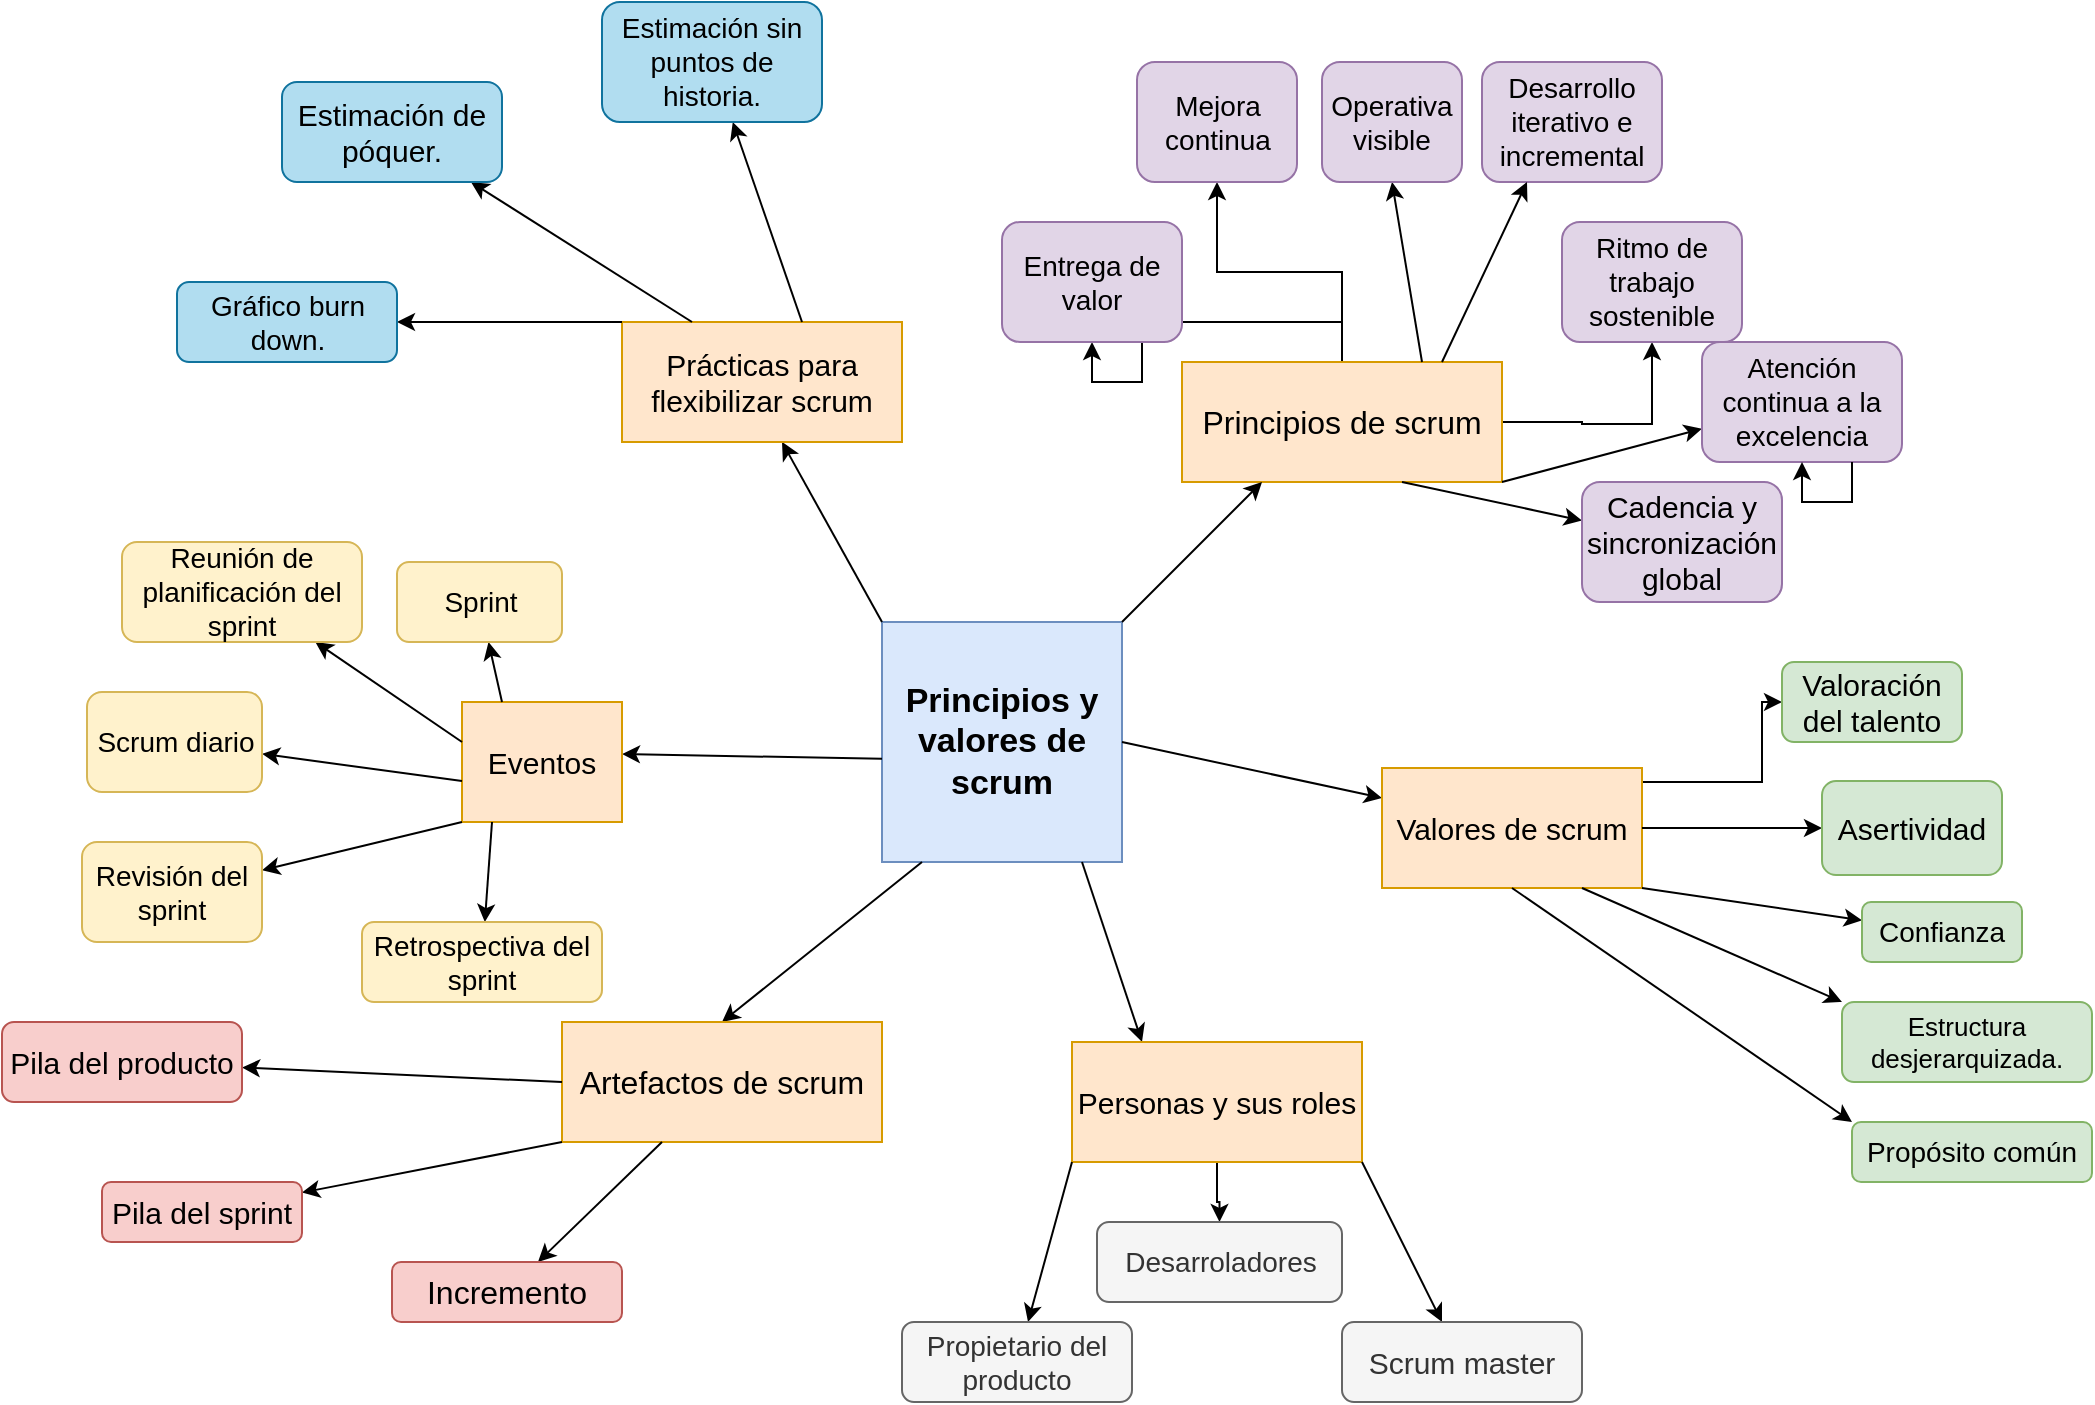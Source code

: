 <mxfile version="24.2.5" type="device">
  <diagram name="Página-1" id="0n7V2en1S2K6Z9hnCtZC">
    <mxGraphModel dx="1363" dy="866" grid="1" gridSize="10" guides="1" tooltips="1" connect="1" arrows="1" fold="1" page="1" pageScale="1" pageWidth="1169" pageHeight="827" math="0" shadow="0">
      <root>
        <mxCell id="0" />
        <mxCell id="1" parent="0" />
        <mxCell id="sfrGcqZwUhOFPaI1AQhU-1" value="&lt;b&gt;&lt;font style=&quot;font-size: 17px;&quot;&gt;Principios y valores de scrum&lt;/font&gt;&lt;/b&gt;" style="whiteSpace=wrap;html=1;aspect=fixed;fillColor=#dae8fc;strokeColor=#6c8ebf;" vertex="1" parent="1">
          <mxGeometry x="490" y="340" width="120" height="120" as="geometry" />
        </mxCell>
        <mxCell id="sfrGcqZwUhOFPaI1AQhU-3" value="" style="endArrow=classic;html=1;rounded=0;entryX=0;entryY=0.25;entryDx=0;entryDy=0;" edge="1" parent="1" target="sfrGcqZwUhOFPaI1AQhU-5">
          <mxGeometry width="50" height="50" relative="1" as="geometry">
            <mxPoint x="610" y="400" as="sourcePoint" />
            <mxPoint x="740" y="400" as="targetPoint" />
          </mxGeometry>
        </mxCell>
        <mxCell id="sfrGcqZwUhOFPaI1AQhU-22" style="edgeStyle=orthogonalEdgeStyle;rounded=0;orthogonalLoop=1;jettySize=auto;html=1;entryX=0.5;entryY=1;entryDx=0;entryDy=0;" edge="1" parent="1" source="sfrGcqZwUhOFPaI1AQhU-4" target="sfrGcqZwUhOFPaI1AQhU-34">
          <mxGeometry relative="1" as="geometry">
            <mxPoint x="890" y="220" as="targetPoint" />
            <Array as="points">
              <mxPoint x="840" y="240" />
              <mxPoint x="875" y="241" />
            </Array>
          </mxGeometry>
        </mxCell>
        <mxCell id="sfrGcqZwUhOFPaI1AQhU-23" style="edgeStyle=orthogonalEdgeStyle;rounded=0;orthogonalLoop=1;jettySize=auto;html=1;entryX=0.5;entryY=1;entryDx=0;entryDy=0;" edge="1" parent="1" source="sfrGcqZwUhOFPaI1AQhU-4" target="sfrGcqZwUhOFPaI1AQhU-31">
          <mxGeometry relative="1" as="geometry">
            <mxPoint x="700" y="120" as="targetPoint" />
          </mxGeometry>
        </mxCell>
        <mxCell id="sfrGcqZwUhOFPaI1AQhU-25" style="edgeStyle=orthogonalEdgeStyle;rounded=0;orthogonalLoop=1;jettySize=auto;html=1;entryX=0.5;entryY=1;entryDx=0;entryDy=0;" edge="1" parent="1" source="sfrGcqZwUhOFPaI1AQhU-4" target="sfrGcqZwUhOFPaI1AQhU-30">
          <mxGeometry relative="1" as="geometry">
            <mxPoint x="600" y="140" as="targetPoint" />
          </mxGeometry>
        </mxCell>
        <mxCell id="sfrGcqZwUhOFPaI1AQhU-4" value="&lt;font style=&quot;font-size: 16px;&quot;&gt;Principios de scrum&lt;/font&gt;" style="rounded=0;whiteSpace=wrap;html=1;fillColor=#ffe6cc;strokeColor=#d79b00;" vertex="1" parent="1">
          <mxGeometry x="640" y="210" width="160" height="60" as="geometry" />
        </mxCell>
        <mxCell id="sfrGcqZwUhOFPaI1AQhU-44" style="edgeStyle=orthogonalEdgeStyle;rounded=0;orthogonalLoop=1;jettySize=auto;html=1;" edge="1" parent="1" source="sfrGcqZwUhOFPaI1AQhU-5" target="sfrGcqZwUhOFPaI1AQhU-47">
          <mxGeometry relative="1" as="geometry">
            <mxPoint x="950" y="400" as="targetPoint" />
            <Array as="points">
              <mxPoint x="930" y="420" />
            </Array>
          </mxGeometry>
        </mxCell>
        <mxCell id="sfrGcqZwUhOFPaI1AQhU-5" value="&lt;font style=&quot;font-size: 15px;&quot;&gt;Valores de scrum&lt;/font&gt;" style="rounded=0;whiteSpace=wrap;html=1;fillColor=#ffe6cc;strokeColor=#d79b00;" vertex="1" parent="1">
          <mxGeometry x="740" y="413" width="130" height="60" as="geometry" />
        </mxCell>
        <mxCell id="sfrGcqZwUhOFPaI1AQhU-7" value="" style="endArrow=classic;html=1;rounded=0;" edge="1" parent="1">
          <mxGeometry width="50" height="50" relative="1" as="geometry">
            <mxPoint x="590" y="460" as="sourcePoint" />
            <mxPoint x="620" y="550" as="targetPoint" />
          </mxGeometry>
        </mxCell>
        <mxCell id="sfrGcqZwUhOFPaI1AQhU-54" style="edgeStyle=orthogonalEdgeStyle;rounded=0;orthogonalLoop=1;jettySize=auto;html=1;" edge="1" parent="1" source="sfrGcqZwUhOFPaI1AQhU-8" target="sfrGcqZwUhOFPaI1AQhU-59">
          <mxGeometry relative="1" as="geometry">
            <mxPoint x="657.5" y="670.0" as="targetPoint" />
          </mxGeometry>
        </mxCell>
        <mxCell id="sfrGcqZwUhOFPaI1AQhU-8" value="&lt;font style=&quot;font-size: 15px;&quot;&gt;Personas y sus roles&lt;/font&gt;" style="rounded=0;whiteSpace=wrap;html=1;fillColor=#ffe6cc;strokeColor=#d79b00;" vertex="1" parent="1">
          <mxGeometry x="585" y="550" width="145" height="60" as="geometry" />
        </mxCell>
        <mxCell id="sfrGcqZwUhOFPaI1AQhU-9" value="" style="endArrow=classic;html=1;rounded=0;" edge="1" parent="1">
          <mxGeometry width="50" height="50" relative="1" as="geometry">
            <mxPoint x="510" y="460" as="sourcePoint" />
            <mxPoint x="410" y="540" as="targetPoint" />
          </mxGeometry>
        </mxCell>
        <mxCell id="sfrGcqZwUhOFPaI1AQhU-10" value="&lt;font style=&quot;font-size: 16px;&quot;&gt;Artefactos de scrum&lt;/font&gt;" style="rounded=0;whiteSpace=wrap;html=1;fillColor=#ffe6cc;strokeColor=#d79b00;" vertex="1" parent="1">
          <mxGeometry x="330" y="540" width="160" height="60" as="geometry" />
        </mxCell>
        <mxCell id="sfrGcqZwUhOFPaI1AQhU-11" value="" style="endArrow=classic;html=1;rounded=0;" edge="1" parent="1">
          <mxGeometry width="50" height="50" relative="1" as="geometry">
            <mxPoint x="490" y="340" as="sourcePoint" />
            <mxPoint x="440" y="250" as="targetPoint" />
          </mxGeometry>
        </mxCell>
        <mxCell id="sfrGcqZwUhOFPaI1AQhU-12" value="&lt;font style=&quot;font-size: 15px;&quot;&gt;Prácticas para flexibilizar scrum&lt;/font&gt;" style="rounded=0;whiteSpace=wrap;html=1;fillColor=#ffe6cc;strokeColor=#d79b00;" vertex="1" parent="1">
          <mxGeometry x="360" y="190" width="140" height="60" as="geometry" />
        </mxCell>
        <mxCell id="sfrGcqZwUhOFPaI1AQhU-13" value="" style="endArrow=classic;html=1;rounded=0;" edge="1" parent="1">
          <mxGeometry width="50" height="50" relative="1" as="geometry">
            <mxPoint x="490" y="408.41" as="sourcePoint" />
            <mxPoint x="360" y="406.003" as="targetPoint" />
            <Array as="points" />
          </mxGeometry>
        </mxCell>
        <mxCell id="sfrGcqZwUhOFPaI1AQhU-14" value="&lt;font style=&quot;font-size: 15px;&quot;&gt;Eventos&lt;/font&gt;" style="rounded=0;whiteSpace=wrap;html=1;fillColor=#ffe6cc;strokeColor=#d79b00;" vertex="1" parent="1">
          <mxGeometry x="280" y="380" width="80" height="60" as="geometry" />
        </mxCell>
        <mxCell id="sfrGcqZwUhOFPaI1AQhU-18" value="" style="endArrow=classic;html=1;rounded=0;" edge="1" parent="1">
          <mxGeometry width="50" height="50" relative="1" as="geometry">
            <mxPoint x="610" y="340" as="sourcePoint" />
            <mxPoint x="680" y="270" as="targetPoint" />
          </mxGeometry>
        </mxCell>
        <mxCell id="sfrGcqZwUhOFPaI1AQhU-29" value="" style="endArrow=classic;html=1;rounded=0;exitX=0.75;exitY=0;exitDx=0;exitDy=0;entryX=0.5;entryY=1;entryDx=0;entryDy=0;" edge="1" parent="1" source="sfrGcqZwUhOFPaI1AQhU-4" target="sfrGcqZwUhOFPaI1AQhU-32">
          <mxGeometry width="50" height="50" relative="1" as="geometry">
            <mxPoint x="770" y="200" as="sourcePoint" />
            <mxPoint x="780" y="130" as="targetPoint" />
          </mxGeometry>
        </mxCell>
        <mxCell id="sfrGcqZwUhOFPaI1AQhU-30" value="&lt;font style=&quot;font-size: 14px;&quot;&gt;Entrega de valor&lt;/font&gt;" style="rounded=1;whiteSpace=wrap;html=1;fillColor=#e1d5e7;strokeColor=#9673a6;" vertex="1" parent="1">
          <mxGeometry x="550" y="140" width="90" height="60" as="geometry" />
        </mxCell>
        <mxCell id="sfrGcqZwUhOFPaI1AQhU-31" value="&lt;font style=&quot;font-size: 14px;&quot;&gt;Mejora continua&lt;/font&gt;" style="rounded=1;whiteSpace=wrap;html=1;fillColor=#e1d5e7;strokeColor=#9673a6;" vertex="1" parent="1">
          <mxGeometry x="617.5" y="60" width="80" height="60" as="geometry" />
        </mxCell>
        <mxCell id="sfrGcqZwUhOFPaI1AQhU-32" value="&lt;font style=&quot;font-size: 14px;&quot;&gt;Operativa visible&lt;/font&gt;" style="rounded=1;whiteSpace=wrap;html=1;fillColor=#e1d5e7;strokeColor=#9673a6;" vertex="1" parent="1">
          <mxGeometry x="710" y="60" width="70" height="60" as="geometry" />
        </mxCell>
        <mxCell id="sfrGcqZwUhOFPaI1AQhU-33" value="&lt;font style=&quot;font-size: 14px;&quot;&gt;Desarrollo iterativo e incremental&lt;/font&gt;" style="rounded=1;whiteSpace=wrap;html=1;fillColor=#e1d5e7;strokeColor=#9673a6;" vertex="1" parent="1">
          <mxGeometry x="790" y="60" width="90" height="60" as="geometry" />
        </mxCell>
        <mxCell id="sfrGcqZwUhOFPaI1AQhU-34" value="&lt;font style=&quot;font-size: 14px;&quot;&gt;Ritmo de trabajo sostenible&lt;/font&gt;" style="rounded=1;whiteSpace=wrap;html=1;fillColor=#e1d5e7;strokeColor=#9673a6;" vertex="1" parent="1">
          <mxGeometry x="830" y="140" width="90" height="60" as="geometry" />
        </mxCell>
        <mxCell id="sfrGcqZwUhOFPaI1AQhU-35" value="" style="endArrow=classic;html=1;rounded=0;" edge="1" parent="1" target="sfrGcqZwUhOFPaI1AQhU-36">
          <mxGeometry width="50" height="50" relative="1" as="geometry">
            <mxPoint x="800" y="270" as="sourcePoint" />
            <mxPoint x="890" y="290" as="targetPoint" />
          </mxGeometry>
        </mxCell>
        <mxCell id="sfrGcqZwUhOFPaI1AQhU-36" value="&lt;font style=&quot;font-size: 14px;&quot;&gt;Atención continua a la excelencia&lt;/font&gt;" style="rounded=1;whiteSpace=wrap;html=1;fillColor=#e1d5e7;strokeColor=#9673a6;" vertex="1" parent="1">
          <mxGeometry x="900" y="200" width="100" height="60" as="geometry" />
        </mxCell>
        <mxCell id="sfrGcqZwUhOFPaI1AQhU-39" value="" style="endArrow=classic;html=1;rounded=0;" edge="1" parent="1" target="sfrGcqZwUhOFPaI1AQhU-40">
          <mxGeometry width="50" height="50" relative="1" as="geometry">
            <mxPoint x="750" y="270" as="sourcePoint" />
            <mxPoint x="890" y="320" as="targetPoint" />
          </mxGeometry>
        </mxCell>
        <mxCell id="sfrGcqZwUhOFPaI1AQhU-40" value="&lt;font style=&quot;font-size: 15px;&quot;&gt;Cadencia y sincronización global&lt;/font&gt;" style="rounded=1;whiteSpace=wrap;html=1;fillColor=#e1d5e7;strokeColor=#9673a6;" vertex="1" parent="1">
          <mxGeometry x="840" y="270" width="100" height="60" as="geometry" />
        </mxCell>
        <mxCell id="sfrGcqZwUhOFPaI1AQhU-41" value="" style="endArrow=classic;html=1;rounded=0;entryX=0.25;entryY=1;entryDx=0;entryDy=0;" edge="1" parent="1" target="sfrGcqZwUhOFPaI1AQhU-33">
          <mxGeometry width="50" height="50" relative="1" as="geometry">
            <mxPoint x="770" y="210" as="sourcePoint" />
            <mxPoint x="820" y="160" as="targetPoint" />
          </mxGeometry>
        </mxCell>
        <mxCell id="sfrGcqZwUhOFPaI1AQhU-42" style="edgeStyle=orthogonalEdgeStyle;rounded=0;orthogonalLoop=1;jettySize=auto;html=1;exitX=0.75;exitY=1;exitDx=0;exitDy=0;" edge="1" parent="1" source="sfrGcqZwUhOFPaI1AQhU-36" target="sfrGcqZwUhOFPaI1AQhU-36">
          <mxGeometry relative="1" as="geometry" />
        </mxCell>
        <mxCell id="sfrGcqZwUhOFPaI1AQhU-45" value="" style="endArrow=classic;html=1;rounded=0;exitX=1;exitY=0.5;exitDx=0;exitDy=0;" edge="1" parent="1" source="sfrGcqZwUhOFPaI1AQhU-5" target="sfrGcqZwUhOFPaI1AQhU-46">
          <mxGeometry width="50" height="50" relative="1" as="geometry">
            <mxPoint x="870" y="460" as="sourcePoint" />
            <mxPoint x="990" y="443" as="targetPoint" />
            <Array as="points" />
          </mxGeometry>
        </mxCell>
        <mxCell id="sfrGcqZwUhOFPaI1AQhU-46" value="&lt;font style=&quot;font-size: 15px;&quot;&gt;Asertividad&lt;/font&gt;" style="rounded=1;whiteSpace=wrap;html=1;fillColor=#d5e8d4;strokeColor=#82b366;" vertex="1" parent="1">
          <mxGeometry x="960" y="419.5" width="90" height="47" as="geometry" />
        </mxCell>
        <mxCell id="sfrGcqZwUhOFPaI1AQhU-47" value="&lt;font style=&quot;font-size: 15px;&quot;&gt;Valoración del talento&lt;/font&gt;" style="rounded=1;whiteSpace=wrap;html=1;fillColor=#d5e8d4;strokeColor=#82b366;" vertex="1" parent="1">
          <mxGeometry x="940" y="360" width="90" height="40" as="geometry" />
        </mxCell>
        <mxCell id="sfrGcqZwUhOFPaI1AQhU-48" value="" style="endArrow=classic;html=1;rounded=0;" edge="1" parent="1" target="sfrGcqZwUhOFPaI1AQhU-49">
          <mxGeometry width="50" height="50" relative="1" as="geometry">
            <mxPoint x="870" y="473" as="sourcePoint" />
            <mxPoint x="950" y="510" as="targetPoint" />
          </mxGeometry>
        </mxCell>
        <mxCell id="sfrGcqZwUhOFPaI1AQhU-49" value="&lt;font style=&quot;font-size: 14px;&quot;&gt;Confianza&lt;/font&gt;" style="rounded=1;whiteSpace=wrap;html=1;fillColor=#d5e8d4;strokeColor=#82b366;" vertex="1" parent="1">
          <mxGeometry x="980" y="480" width="80" height="30" as="geometry" />
        </mxCell>
        <mxCell id="sfrGcqZwUhOFPaI1AQhU-50" value="" style="endArrow=classic;html=1;rounded=0;entryX=0;entryY=0;entryDx=0;entryDy=0;" edge="1" parent="1" target="sfrGcqZwUhOFPaI1AQhU-51">
          <mxGeometry width="50" height="50" relative="1" as="geometry">
            <mxPoint x="840" y="473" as="sourcePoint" />
            <mxPoint x="940" y="530" as="targetPoint" />
          </mxGeometry>
        </mxCell>
        <mxCell id="sfrGcqZwUhOFPaI1AQhU-51" value="&lt;font style=&quot;font-size: 13px;&quot;&gt;Estructura desjerarquizada.&lt;/font&gt;" style="rounded=1;whiteSpace=wrap;html=1;fillColor=#d5e8d4;strokeColor=#82b366;" vertex="1" parent="1">
          <mxGeometry x="970" y="530" width="125" height="40" as="geometry" />
        </mxCell>
        <mxCell id="sfrGcqZwUhOFPaI1AQhU-52" value="" style="endArrow=classic;html=1;rounded=0;exitX=0.5;exitY=1;exitDx=0;exitDy=0;entryX=0;entryY=0;entryDx=0;entryDy=0;" edge="1" parent="1" source="sfrGcqZwUhOFPaI1AQhU-5" target="sfrGcqZwUhOFPaI1AQhU-53">
          <mxGeometry width="50" height="50" relative="1" as="geometry">
            <mxPoint x="640" y="350" as="sourcePoint" />
            <mxPoint x="980" y="610" as="targetPoint" />
          </mxGeometry>
        </mxCell>
        <mxCell id="sfrGcqZwUhOFPaI1AQhU-53" value="&lt;font style=&quot;font-size: 14px;&quot;&gt;Propósito común&lt;/font&gt;" style="rounded=1;whiteSpace=wrap;html=1;fillColor=#d5e8d4;strokeColor=#82b366;" vertex="1" parent="1">
          <mxGeometry x="975" y="590" width="120" height="30" as="geometry" />
        </mxCell>
        <mxCell id="sfrGcqZwUhOFPaI1AQhU-56" value="" style="endArrow=classic;html=1;rounded=0;" edge="1" parent="1" target="sfrGcqZwUhOFPaI1AQhU-58">
          <mxGeometry width="50" height="50" relative="1" as="geometry">
            <mxPoint x="585" y="610" as="sourcePoint" />
            <mxPoint x="585" y="700" as="targetPoint" />
          </mxGeometry>
        </mxCell>
        <mxCell id="sfrGcqZwUhOFPaI1AQhU-57" value="" style="endArrow=classic;html=1;rounded=0;" edge="1" parent="1" target="sfrGcqZwUhOFPaI1AQhU-60">
          <mxGeometry width="50" height="50" relative="1" as="geometry">
            <mxPoint x="730" y="610" as="sourcePoint" />
            <mxPoint x="760" y="700" as="targetPoint" />
          </mxGeometry>
        </mxCell>
        <mxCell id="sfrGcqZwUhOFPaI1AQhU-58" value="&lt;font style=&quot;font-size: 14px;&quot;&gt;Propietario del producto&lt;/font&gt;" style="rounded=1;whiteSpace=wrap;html=1;fillColor=#f5f5f5;fontColor=#333333;strokeColor=#666666;" vertex="1" parent="1">
          <mxGeometry x="500" y="690" width="115" height="40" as="geometry" />
        </mxCell>
        <mxCell id="sfrGcqZwUhOFPaI1AQhU-59" value="&lt;font style=&quot;font-size: 14px;&quot;&gt;Desarroladores&lt;/font&gt;" style="rounded=1;whiteSpace=wrap;html=1;fillColor=#f5f5f5;fontColor=#333333;strokeColor=#666666;" vertex="1" parent="1">
          <mxGeometry x="597.5" y="640" width="122.5" height="40" as="geometry" />
        </mxCell>
        <mxCell id="sfrGcqZwUhOFPaI1AQhU-60" value="&lt;font style=&quot;font-size: 15px;&quot;&gt;Scrum master&lt;/font&gt;" style="rounded=1;whiteSpace=wrap;html=1;fillColor=#f5f5f5;fontColor=#333333;strokeColor=#666666;" vertex="1" parent="1">
          <mxGeometry x="720" y="690" width="120" height="40" as="geometry" />
        </mxCell>
        <mxCell id="sfrGcqZwUhOFPaI1AQhU-63" value="" style="endArrow=classic;html=1;rounded=0;" edge="1" parent="1" target="sfrGcqZwUhOFPaI1AQhU-67">
          <mxGeometry width="50" height="50" relative="1" as="geometry">
            <mxPoint x="380" y="600" as="sourcePoint" />
            <mxPoint x="305" y="690" as="targetPoint" />
          </mxGeometry>
        </mxCell>
        <mxCell id="sfrGcqZwUhOFPaI1AQhU-64" value="" style="endArrow=classic;html=1;rounded=0;" edge="1" parent="1" target="sfrGcqZwUhOFPaI1AQhU-69">
          <mxGeometry width="50" height="50" relative="1" as="geometry">
            <mxPoint x="330" y="570" as="sourcePoint" />
            <mxPoint x="110" y="570" as="targetPoint" />
          </mxGeometry>
        </mxCell>
        <mxCell id="sfrGcqZwUhOFPaI1AQhU-65" value="" style="endArrow=classic;html=1;rounded=0;" edge="1" parent="1" target="sfrGcqZwUhOFPaI1AQhU-68">
          <mxGeometry width="50" height="50" relative="1" as="geometry">
            <mxPoint x="330" y="600" as="sourcePoint" />
            <mxPoint x="160" y="650" as="targetPoint" />
          </mxGeometry>
        </mxCell>
        <mxCell id="sfrGcqZwUhOFPaI1AQhU-67" value="&lt;font style=&quot;font-size: 16px;&quot;&gt;Incremento&lt;/font&gt;" style="rounded=1;whiteSpace=wrap;html=1;fillColor=#f8cecc;strokeColor=#b85450;" vertex="1" parent="1">
          <mxGeometry x="245" y="660" width="115" height="30" as="geometry" />
        </mxCell>
        <mxCell id="sfrGcqZwUhOFPaI1AQhU-68" value="&lt;font style=&quot;font-size: 15px;&quot;&gt;Pila del sprint&lt;/font&gt;" style="rounded=1;whiteSpace=wrap;html=1;fillColor=#f8cecc;strokeColor=#b85450;" vertex="1" parent="1">
          <mxGeometry x="100" y="620" width="100" height="30" as="geometry" />
        </mxCell>
        <mxCell id="sfrGcqZwUhOFPaI1AQhU-69" value="&lt;font style=&quot;font-size: 15px;&quot;&gt;Pila del producto&lt;/font&gt;" style="rounded=1;whiteSpace=wrap;html=1;fillColor=#f8cecc;strokeColor=#b85450;" vertex="1" parent="1">
          <mxGeometry x="50" y="540" width="120" height="40" as="geometry" />
        </mxCell>
        <mxCell id="sfrGcqZwUhOFPaI1AQhU-70" value="" style="endArrow=classic;html=1;rounded=0;" edge="1" parent="1" target="sfrGcqZwUhOFPaI1AQhU-77">
          <mxGeometry width="50" height="50" relative="1" as="geometry">
            <mxPoint x="300" y="380" as="sourcePoint" />
            <mxPoint x="300" y="290" as="targetPoint" />
          </mxGeometry>
        </mxCell>
        <mxCell id="sfrGcqZwUhOFPaI1AQhU-72" value="" style="endArrow=classic;html=1;rounded=0;" edge="1" parent="1" target="sfrGcqZwUhOFPaI1AQhU-80">
          <mxGeometry width="50" height="50" relative="1" as="geometry">
            <mxPoint x="280" y="440" as="sourcePoint" />
            <mxPoint x="170" y="440" as="targetPoint" />
          </mxGeometry>
        </mxCell>
        <mxCell id="sfrGcqZwUhOFPaI1AQhU-73" value="" style="endArrow=classic;html=1;rounded=0;" edge="1" parent="1" target="sfrGcqZwUhOFPaI1AQhU-79">
          <mxGeometry width="50" height="50" relative="1" as="geometry">
            <mxPoint x="280" y="419.5" as="sourcePoint" />
            <mxPoint x="140" y="380" as="targetPoint" />
          </mxGeometry>
        </mxCell>
        <mxCell id="sfrGcqZwUhOFPaI1AQhU-74" value="" style="endArrow=classic;html=1;rounded=0;" edge="1" parent="1" target="sfrGcqZwUhOFPaI1AQhU-78">
          <mxGeometry width="50" height="50" relative="1" as="geometry">
            <mxPoint x="280" y="400" as="sourcePoint" />
            <mxPoint x="232.5" y="305" as="targetPoint" />
          </mxGeometry>
        </mxCell>
        <mxCell id="sfrGcqZwUhOFPaI1AQhU-76" value="" style="endArrow=classic;html=1;rounded=0;" edge="1" parent="1" target="sfrGcqZwUhOFPaI1AQhU-81">
          <mxGeometry width="50" height="50" relative="1" as="geometry">
            <mxPoint x="295" y="440" as="sourcePoint" />
            <mxPoint x="210" y="510" as="targetPoint" />
          </mxGeometry>
        </mxCell>
        <mxCell id="sfrGcqZwUhOFPaI1AQhU-77" value="&lt;font style=&quot;font-size: 14px;&quot;&gt;Sprint&lt;/font&gt;" style="rounded=1;whiteSpace=wrap;html=1;fillColor=#fff2cc;strokeColor=#d6b656;" vertex="1" parent="1">
          <mxGeometry x="247.5" y="310" width="82.5" height="40" as="geometry" />
        </mxCell>
        <mxCell id="sfrGcqZwUhOFPaI1AQhU-78" value="&lt;font style=&quot;font-size: 14px;&quot;&gt;Reunión de planificación del sprint&lt;/font&gt;" style="rounded=1;whiteSpace=wrap;html=1;fillColor=#fff2cc;strokeColor=#d6b656;" vertex="1" parent="1">
          <mxGeometry x="110" y="300" width="120" height="50" as="geometry" />
        </mxCell>
        <mxCell id="sfrGcqZwUhOFPaI1AQhU-79" value="&lt;font style=&quot;font-size: 14px;&quot;&gt;Scrum diario&lt;/font&gt;" style="rounded=1;whiteSpace=wrap;html=1;fillColor=#fff2cc;strokeColor=#d6b656;" vertex="1" parent="1">
          <mxGeometry x="92.5" y="375" width="87.5" height="50" as="geometry" />
        </mxCell>
        <mxCell id="sfrGcqZwUhOFPaI1AQhU-80" value="&lt;font style=&quot;font-size: 14px;&quot;&gt;Revisión del sprint&lt;/font&gt;" style="rounded=1;whiteSpace=wrap;html=1;fillColor=#fff2cc;strokeColor=#d6b656;" vertex="1" parent="1">
          <mxGeometry x="90" y="450" width="90" height="50" as="geometry" />
        </mxCell>
        <mxCell id="sfrGcqZwUhOFPaI1AQhU-81" value="&lt;font style=&quot;font-size: 14px;&quot;&gt;Retrospectiva del sprint&lt;/font&gt;" style="rounded=1;whiteSpace=wrap;html=1;fillColor=#fff2cc;strokeColor=#d6b656;" vertex="1" parent="1">
          <mxGeometry x="230" y="490" width="120" height="40" as="geometry" />
        </mxCell>
        <mxCell id="sfrGcqZwUhOFPaI1AQhU-85" value="" style="endArrow=classic;html=1;rounded=0;" edge="1" parent="1" target="sfrGcqZwUhOFPaI1AQhU-90">
          <mxGeometry width="50" height="50" relative="1" as="geometry">
            <mxPoint x="450" y="190" as="sourcePoint" />
            <mxPoint x="460" y="90" as="targetPoint" />
          </mxGeometry>
        </mxCell>
        <mxCell id="sfrGcqZwUhOFPaI1AQhU-86" value="" style="endArrow=classic;html=1;rounded=0;" edge="1" parent="1" target="sfrGcqZwUhOFPaI1AQhU-89">
          <mxGeometry width="50" height="50" relative="1" as="geometry">
            <mxPoint x="395" y="190" as="sourcePoint" />
            <mxPoint x="360" y="75" as="targetPoint" />
          </mxGeometry>
        </mxCell>
        <mxCell id="sfrGcqZwUhOFPaI1AQhU-87" value="" style="endArrow=classic;html=1;rounded=0;" edge="1" parent="1" target="sfrGcqZwUhOFPaI1AQhU-88">
          <mxGeometry width="50" height="50" relative="1" as="geometry">
            <mxPoint x="360" y="190" as="sourcePoint" />
            <mxPoint x="280" y="130" as="targetPoint" />
          </mxGeometry>
        </mxCell>
        <mxCell id="sfrGcqZwUhOFPaI1AQhU-88" value="&lt;font style=&quot;font-size: 14px;&quot;&gt;Gráfico burn down.&lt;/font&gt;" style="rounded=1;whiteSpace=wrap;html=1;fillColor=#b1ddf0;strokeColor=#10739e;" vertex="1" parent="1">
          <mxGeometry x="137.5" y="170" width="110" height="40" as="geometry" />
        </mxCell>
        <mxCell id="sfrGcqZwUhOFPaI1AQhU-89" value="&lt;font style=&quot;font-size: 15px;&quot;&gt;Estimación de póquer.&lt;/font&gt;" style="rounded=1;whiteSpace=wrap;html=1;fillColor=#b1ddf0;strokeColor=#10739e;" vertex="1" parent="1">
          <mxGeometry x="190" y="70" width="110" height="50" as="geometry" />
        </mxCell>
        <mxCell id="sfrGcqZwUhOFPaI1AQhU-90" value="&lt;font style=&quot;font-size: 14px;&quot;&gt;Estimación sin puntos de historia.&lt;/font&gt;" style="rounded=1;whiteSpace=wrap;html=1;fillColor=#b1ddf0;strokeColor=#10739e;" vertex="1" parent="1">
          <mxGeometry x="350" y="30" width="110" height="60" as="geometry" />
        </mxCell>
      </root>
    </mxGraphModel>
  </diagram>
</mxfile>

